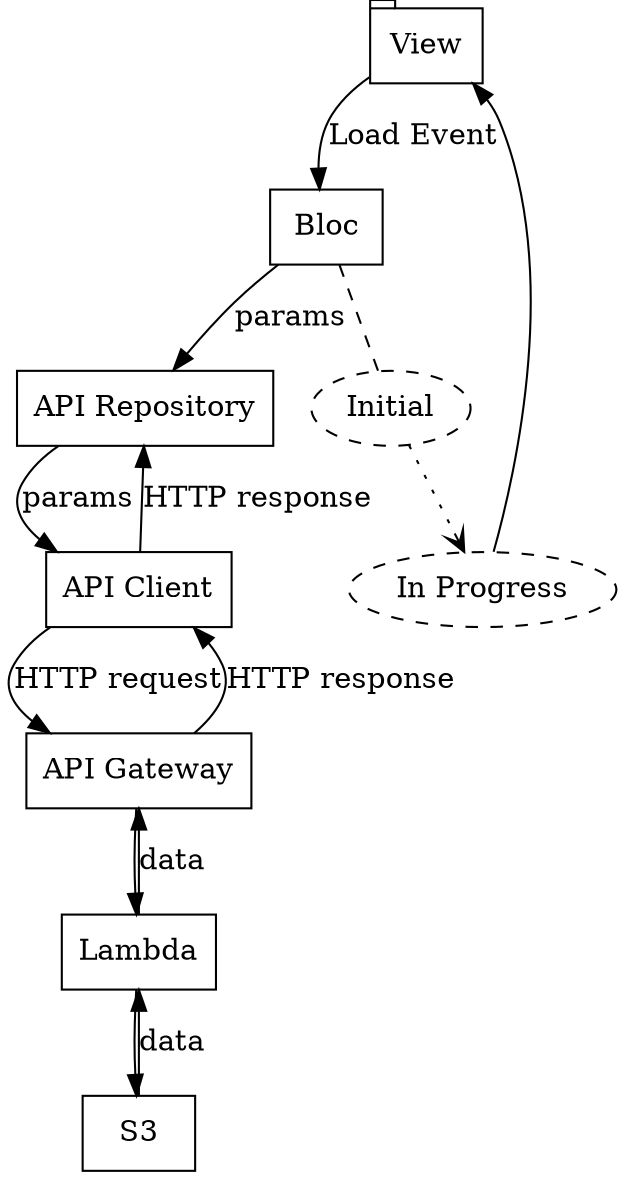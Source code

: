 digraph Page1 {
node [shape=rect];
    subgraph "Local Machine" {
        View [shape = tab];
        Bloc;
        "API Repository";
        "API Client";
        subgraph "Bloc States" {
            node [shape = oval, style = dashed];
            edge [style = dotted, arrowhead = vee];
            Initial;
            "In Progress";
            Initial -> "In Progress";
        }
    }
    subgraph AWS {
        "API Gateway";
        Lambda;
        S3;
    }
    View -> Bloc [label = "Load Event"];
    Bloc -> Initial [style = dashed, arrowhead = none];
    "In Progress" -> View;
    Bloc -> "API Repository" [label = params];
    "API Repository" -> "API Client" [label = params];
    "API Client" -> "API Gateway" [label = "HTTP request"];
    "API Gateway" -> Lambda;
    Lambda -> S3;
    S3 -> Lambda [label = data];
    Lambda -> "API Gateway" [label = data];
    "API Gateway" -> "API Client" [label = "HTTP response"];
    "API Client" -> "API Repository" [label = "HTTP response"];
}